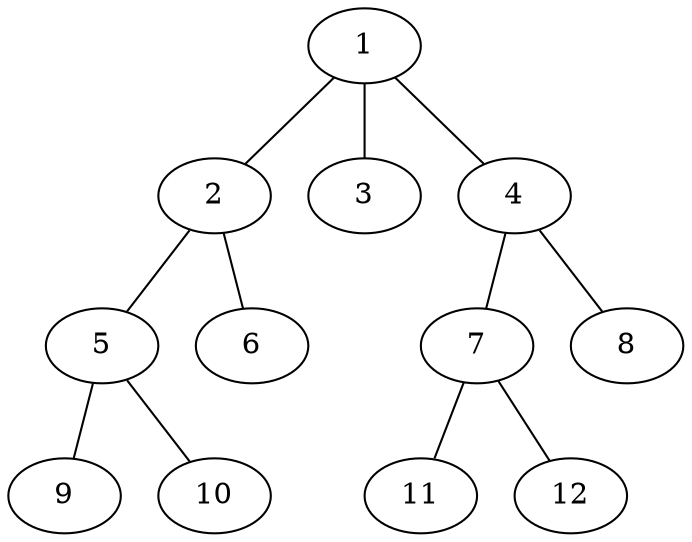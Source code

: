 // From Adj List
graph {
	1
	1 -- 2
	1 -- 3
	1 -- 4
	2
	2 -- 5
	2 -- 6
	5
	5 -- 9
	5 -- 10
	4
	4 -- 7
	4 -- 8
	7
	7 -- 11
	7 -- 12
}
